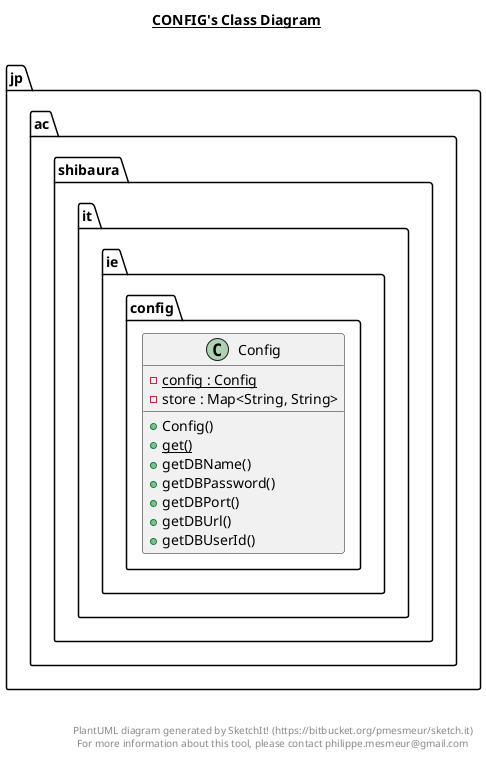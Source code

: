 @startuml

title __CONFIG's Class Diagram__\n

  namespace jp.ac.shibaura.it.ie {
    namespace config {
      class jp.ac.shibaura.it.ie.config.Config {
          {static} - config : Config
          - store : Map<String, String>
          + Config()
          {static} + get()
          + getDBName()
          + getDBPassword()
          + getDBPort()
          + getDBUrl()
          + getDBUserId()
      }
    }
  }
  



right footer


PlantUML diagram generated by SketchIt! (https://bitbucket.org/pmesmeur/sketch.it)
For more information about this tool, please contact philippe.mesmeur@gmail.com
endfooter

@enduml
